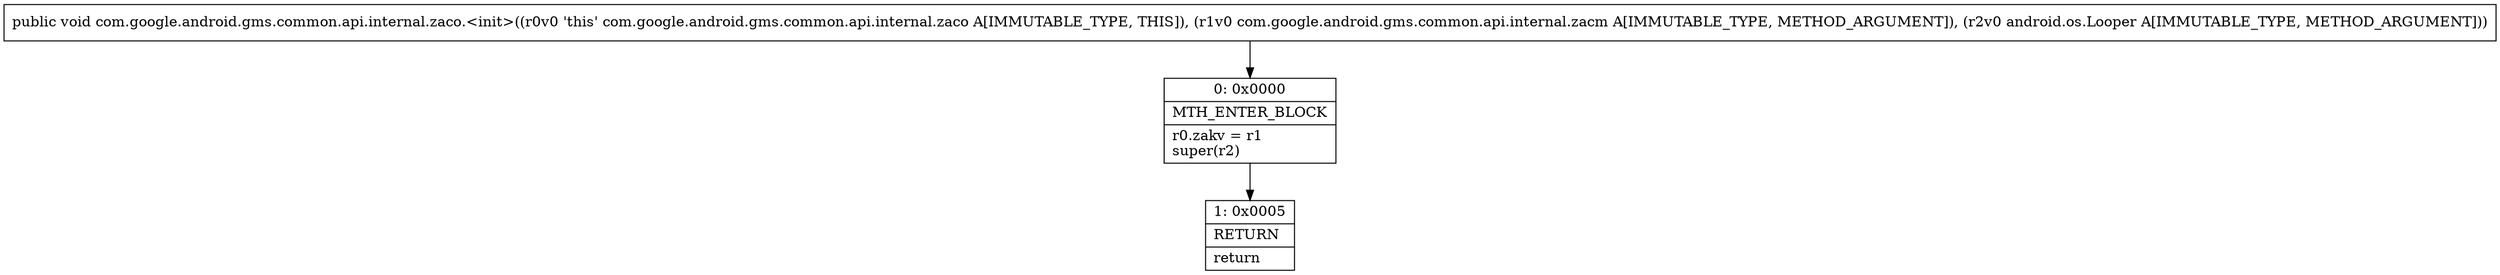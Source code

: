 digraph "CFG forcom.google.android.gms.common.api.internal.zaco.\<init\>(Lcom\/google\/android\/gms\/common\/api\/internal\/zacm;Landroid\/os\/Looper;)V" {
Node_0 [shape=record,label="{0\:\ 0x0000|MTH_ENTER_BLOCK\l|r0.zakv = r1\lsuper(r2)\l}"];
Node_1 [shape=record,label="{1\:\ 0x0005|RETURN\l|return\l}"];
MethodNode[shape=record,label="{public void com.google.android.gms.common.api.internal.zaco.\<init\>((r0v0 'this' com.google.android.gms.common.api.internal.zaco A[IMMUTABLE_TYPE, THIS]), (r1v0 com.google.android.gms.common.api.internal.zacm A[IMMUTABLE_TYPE, METHOD_ARGUMENT]), (r2v0 android.os.Looper A[IMMUTABLE_TYPE, METHOD_ARGUMENT])) }"];
MethodNode -> Node_0;
Node_0 -> Node_1;
}

